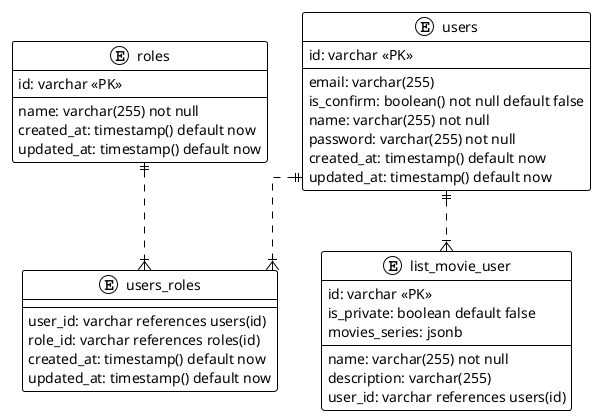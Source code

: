 @startuml

!theme plain
top to bottom direction
skinparam linetype ortho

entity users {
   id: varchar <<PK>>
   email: varchar(255)
   is_confirm: boolean() not null default false
   name: varchar(255) not null
   password: varchar(255) not null
   created_at: timestamp() default now
   updated_at: timestamp() default now
}

entity roles {
   id: varchar <<PK>>
   name: varchar(255) not null
   created_at: timestamp() default now
   updated_at: timestamp() default now
}

entity users_roles {
   user_id: varchar references users(id)
   role_id: varchar references roles(id)
   created_at: timestamp() default now
   updated_at: timestamp() default now
}

entity list_movie_user {
    id: varchar <<PK>>
    name: varchar(255) not null
    description: varchar(255)
    is_private: boolean default false
    movies_series: jsonb
    user_id: varchar references users(id)
}

users ||..|{users_roles
roles ||..|{users_roles
users ||..|{list_movie_user

@enduml
